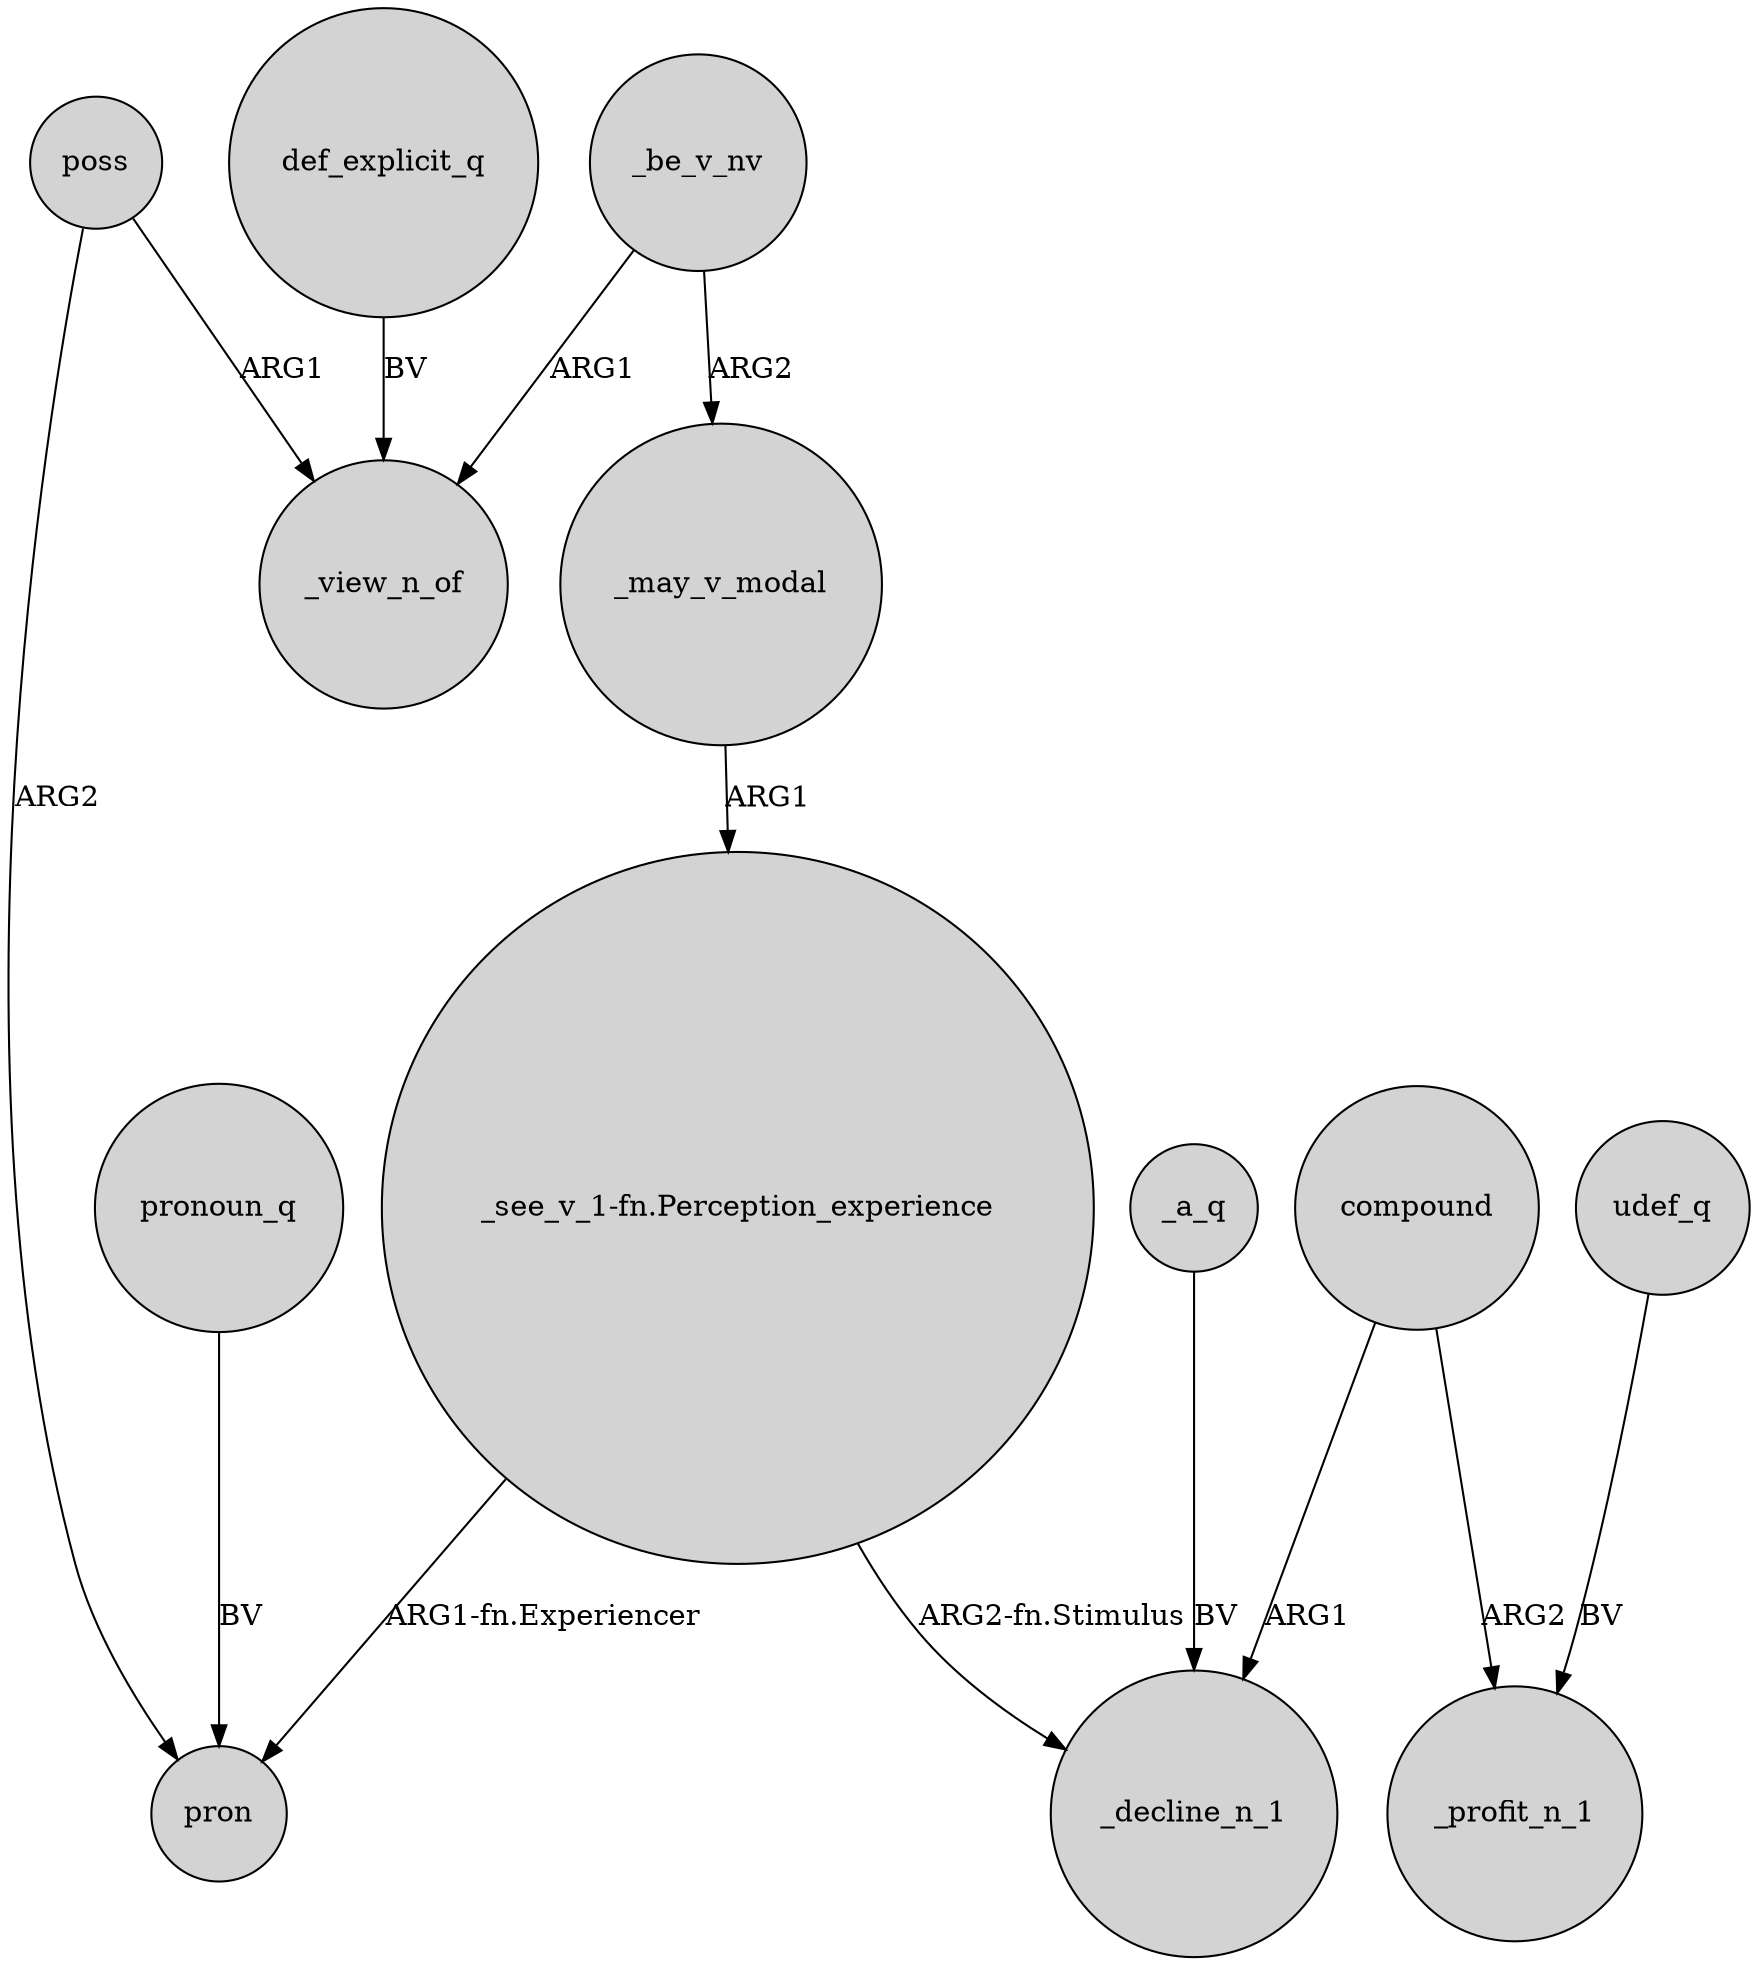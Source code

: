 digraph {
	node [shape=circle style=filled]
	_be_v_nv -> _view_n_of [label=ARG1]
	compound -> _decline_n_1 [label=ARG1]
	"_see_v_1-fn.Perception_experience" -> pron [label="ARG1-fn.Experiencer"]
	_may_v_modal -> "_see_v_1-fn.Perception_experience" [label=ARG1]
	udef_q -> _profit_n_1 [label=BV]
	poss -> pron [label=ARG2]
	"_see_v_1-fn.Perception_experience" -> _decline_n_1 [label="ARG2-fn.Stimulus"]
	def_explicit_q -> _view_n_of [label=BV]
	_be_v_nv -> _may_v_modal [label=ARG2]
	poss -> _view_n_of [label=ARG1]
	_a_q -> _decline_n_1 [label=BV]
	compound -> _profit_n_1 [label=ARG2]
	pronoun_q -> pron [label=BV]
}
